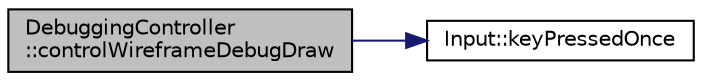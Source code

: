 digraph "DebuggingController::controlWireframeDebugDraw"
{
 // INTERACTIVE_SVG=YES
 // LATEX_PDF_SIZE
  edge [fontname="Helvetica",fontsize="10",labelfontname="Helvetica",labelfontsize="10"];
  node [fontname="Helvetica",fontsize="10",shape=record];
  rankdir="LR";
  Node1 [label="DebuggingController\l::controlWireframeDebugDraw",height=0.2,width=0.4,color="black", fillcolor="grey75", style="filled", fontcolor="black",tooltip=" "];
  Node1 -> Node2 [color="midnightblue",fontsize="10",style="solid",fontname="Helvetica"];
  Node2 [label="Input::keyPressedOnce",height=0.2,width=0.4,color="black", fillcolor="white", style="filled",URL="$d4/d7b/class_input.html#a2aaf873636cedf13e51a424eb6ea802b",tooltip=" "];
}
